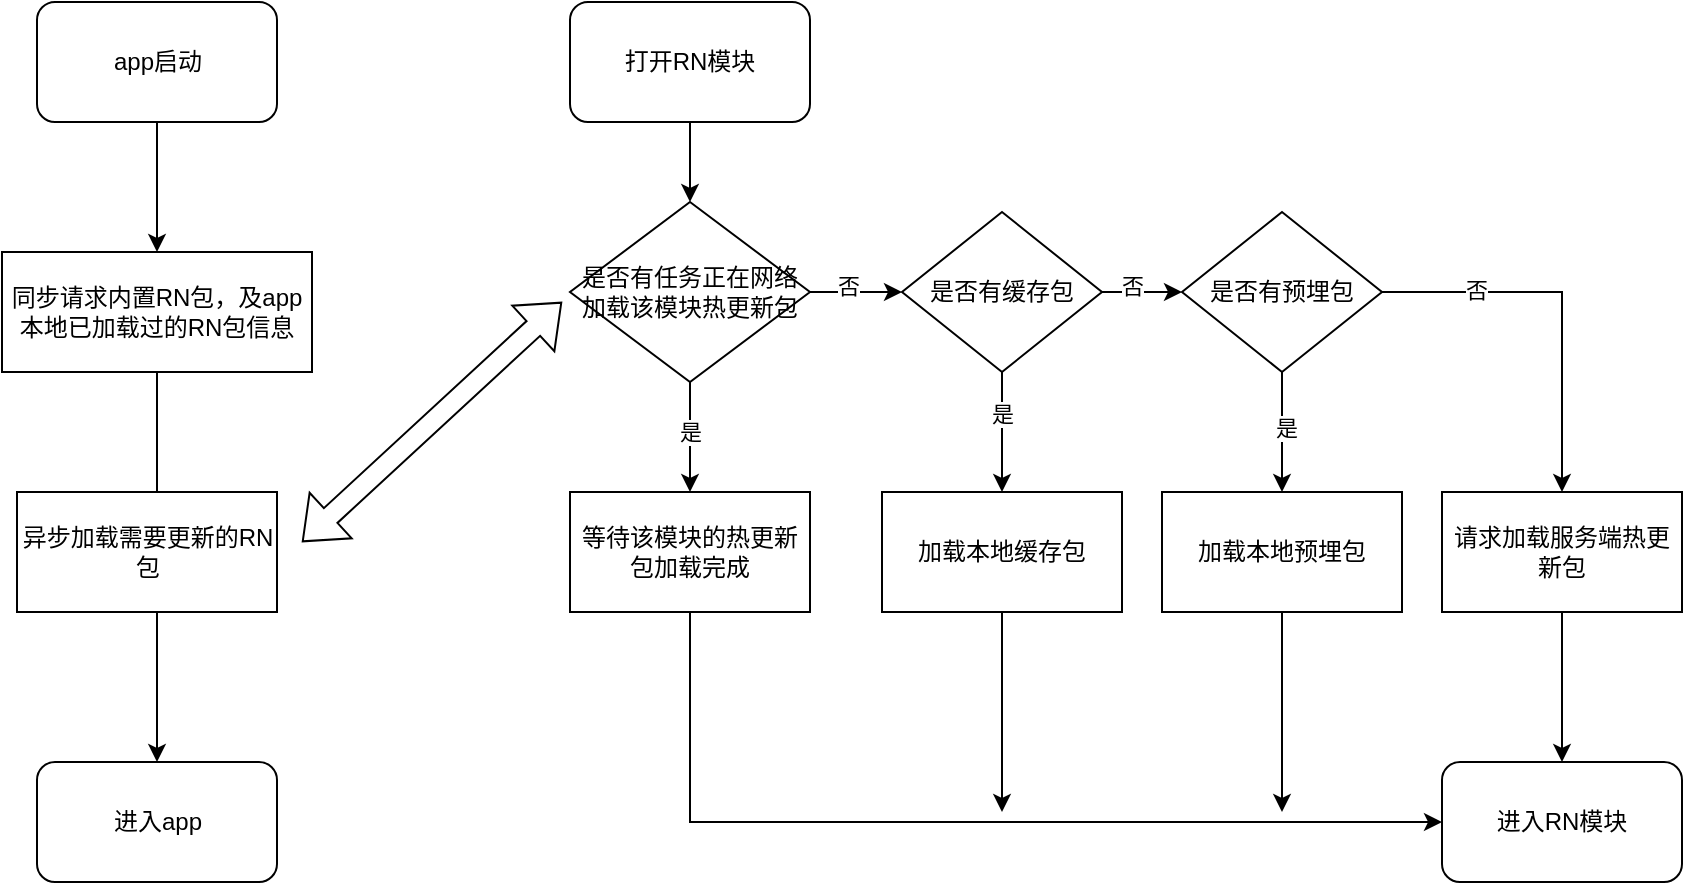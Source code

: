 <mxfile version="21.6.8" type="github">
  <diagram name="第 1 页" id="Vy661sJiAOnthBhCv2N-">
    <mxGraphModel dx="1455" dy="566" grid="1" gridSize="10" guides="1" tooltips="1" connect="1" arrows="1" fold="1" page="1" pageScale="1" pageWidth="827" pageHeight="1169" math="0" shadow="0">
      <root>
        <mxCell id="0" />
        <mxCell id="1" parent="0" />
        <mxCell id="Jw7HBQucGOs5gaASZuuN-6" value="" style="edgeStyle=orthogonalEdgeStyle;rounded=0;orthogonalLoop=1;jettySize=auto;html=1;" edge="1" parent="1" source="Jw7HBQucGOs5gaASZuuN-1" target="Jw7HBQucGOs5gaASZuuN-3">
          <mxGeometry relative="1" as="geometry" />
        </mxCell>
        <mxCell id="Jw7HBQucGOs5gaASZuuN-1" value="app启动" style="rounded=1;whiteSpace=wrap;html=1;" vertex="1" parent="1">
          <mxGeometry x="117.5" y="70" width="120" height="60" as="geometry" />
        </mxCell>
        <mxCell id="Jw7HBQucGOs5gaASZuuN-9" style="edgeStyle=orthogonalEdgeStyle;rounded=0;orthogonalLoop=1;jettySize=auto;html=1;entryX=0.5;entryY=0;entryDx=0;entryDy=0;" edge="1" parent="1" source="Jw7HBQucGOs5gaASZuuN-3" target="Jw7HBQucGOs5gaASZuuN-5">
          <mxGeometry relative="1" as="geometry" />
        </mxCell>
        <mxCell id="Jw7HBQucGOs5gaASZuuN-3" value="同步请求内置RN包，及app本地已加载过的RN包信息" style="rounded=0;whiteSpace=wrap;html=1;" vertex="1" parent="1">
          <mxGeometry x="100" y="195" width="155" height="60" as="geometry" />
        </mxCell>
        <mxCell id="Jw7HBQucGOs5gaASZuuN-4" value="异步加载需要更新的RN包" style="rounded=0;whiteSpace=wrap;html=1;" vertex="1" parent="1">
          <mxGeometry x="107.5" y="315" width="130" height="60" as="geometry" />
        </mxCell>
        <mxCell id="Jw7HBQucGOs5gaASZuuN-5" value="进入app" style="rounded=1;whiteSpace=wrap;html=1;" vertex="1" parent="1">
          <mxGeometry x="117.5" y="450" width="120" height="60" as="geometry" />
        </mxCell>
        <mxCell id="Jw7HBQucGOs5gaASZuuN-28" value="" style="edgeStyle=orthogonalEdgeStyle;rounded=0;orthogonalLoop=1;jettySize=auto;html=1;" edge="1" parent="1" source="Jw7HBQucGOs5gaASZuuN-11" target="Jw7HBQucGOs5gaASZuuN-25">
          <mxGeometry relative="1" as="geometry" />
        </mxCell>
        <mxCell id="Jw7HBQucGOs5gaASZuuN-11" value="打开RN模块" style="rounded=1;whiteSpace=wrap;html=1;" vertex="1" parent="1">
          <mxGeometry x="384" y="70" width="120" height="60" as="geometry" />
        </mxCell>
        <mxCell id="Jw7HBQucGOs5gaASZuuN-32" style="edgeStyle=orthogonalEdgeStyle;rounded=0;orthogonalLoop=1;jettySize=auto;html=1;entryX=0.5;entryY=0;entryDx=0;entryDy=0;" edge="1" parent="1" source="Jw7HBQucGOs5gaASZuuN-25" target="Jw7HBQucGOs5gaASZuuN-29">
          <mxGeometry relative="1" as="geometry" />
        </mxCell>
        <mxCell id="Jw7HBQucGOs5gaASZuuN-48" value="是" style="edgeLabel;html=1;align=center;verticalAlign=middle;resizable=0;points=[];" vertex="1" connectable="0" parent="Jw7HBQucGOs5gaASZuuN-32">
          <mxGeometry x="-0.109" relative="1" as="geometry">
            <mxPoint as="offset" />
          </mxGeometry>
        </mxCell>
        <mxCell id="Jw7HBQucGOs5gaASZuuN-35" value="" style="edgeStyle=orthogonalEdgeStyle;rounded=0;orthogonalLoop=1;jettySize=auto;html=1;" edge="1" parent="1" source="Jw7HBQucGOs5gaASZuuN-25" target="Jw7HBQucGOs5gaASZuuN-33">
          <mxGeometry relative="1" as="geometry" />
        </mxCell>
        <mxCell id="Jw7HBQucGOs5gaASZuuN-50" value="否" style="edgeLabel;html=1;align=center;verticalAlign=middle;resizable=0;points=[];" vertex="1" connectable="0" parent="Jw7HBQucGOs5gaASZuuN-35">
          <mxGeometry x="-0.185" y="3" relative="1" as="geometry">
            <mxPoint as="offset" />
          </mxGeometry>
        </mxCell>
        <mxCell id="Jw7HBQucGOs5gaASZuuN-25" value="是否有任务正在网络加载该模块热更新包" style="rhombus;whiteSpace=wrap;html=1;" vertex="1" parent="1">
          <mxGeometry x="384" y="170" width="120" height="90" as="geometry" />
        </mxCell>
        <mxCell id="Jw7HBQucGOs5gaASZuuN-60" style="edgeStyle=orthogonalEdgeStyle;rounded=0;orthogonalLoop=1;jettySize=auto;html=1;" edge="1" parent="1" source="Jw7HBQucGOs5gaASZuuN-29" target="Jw7HBQucGOs5gaASZuuN-30">
          <mxGeometry relative="1" as="geometry">
            <Array as="points">
              <mxPoint x="444" y="480" />
            </Array>
          </mxGeometry>
        </mxCell>
        <mxCell id="Jw7HBQucGOs5gaASZuuN-29" value="等待该模块的热更新包加载完成" style="rounded=0;whiteSpace=wrap;html=1;" vertex="1" parent="1">
          <mxGeometry x="384" y="315" width="120" height="60" as="geometry" />
        </mxCell>
        <mxCell id="Jw7HBQucGOs5gaASZuuN-30" value="进入RN模块" style="rounded=1;whiteSpace=wrap;html=1;" vertex="1" parent="1">
          <mxGeometry x="820" y="450" width="120" height="60" as="geometry" />
        </mxCell>
        <mxCell id="Jw7HBQucGOs5gaASZuuN-36" value="" style="edgeStyle=orthogonalEdgeStyle;rounded=0;orthogonalLoop=1;jettySize=auto;html=1;" edge="1" parent="1" source="Jw7HBQucGOs5gaASZuuN-33" target="Jw7HBQucGOs5gaASZuuN-34">
          <mxGeometry relative="1" as="geometry" />
        </mxCell>
        <mxCell id="Jw7HBQucGOs5gaASZuuN-51" value="否" style="edgeLabel;html=1;align=center;verticalAlign=middle;resizable=0;points=[];" vertex="1" connectable="0" parent="Jw7HBQucGOs5gaASZuuN-36">
          <mxGeometry x="-0.263" y="3" relative="1" as="geometry">
            <mxPoint as="offset" />
          </mxGeometry>
        </mxCell>
        <mxCell id="Jw7HBQucGOs5gaASZuuN-42" value="" style="edgeStyle=orthogonalEdgeStyle;rounded=0;orthogonalLoop=1;jettySize=auto;html=1;" edge="1" parent="1" source="Jw7HBQucGOs5gaASZuuN-33" target="Jw7HBQucGOs5gaASZuuN-38">
          <mxGeometry relative="1" as="geometry" />
        </mxCell>
        <mxCell id="Jw7HBQucGOs5gaASZuuN-54" value="是" style="edgeLabel;html=1;align=center;verticalAlign=middle;resizable=0;points=[];" vertex="1" connectable="0" parent="Jw7HBQucGOs5gaASZuuN-42">
          <mxGeometry x="-0.297" relative="1" as="geometry">
            <mxPoint as="offset" />
          </mxGeometry>
        </mxCell>
        <mxCell id="Jw7HBQucGOs5gaASZuuN-33" value="是否有缓存包" style="rhombus;whiteSpace=wrap;html=1;" vertex="1" parent="1">
          <mxGeometry x="550" y="175" width="100" height="80" as="geometry" />
        </mxCell>
        <mxCell id="Jw7HBQucGOs5gaASZuuN-41" style="edgeStyle=orthogonalEdgeStyle;rounded=0;orthogonalLoop=1;jettySize=auto;html=1;entryX=0.5;entryY=0;entryDx=0;entryDy=0;" edge="1" parent="1" source="Jw7HBQucGOs5gaASZuuN-34" target="Jw7HBQucGOs5gaASZuuN-40">
          <mxGeometry relative="1" as="geometry" />
        </mxCell>
        <mxCell id="Jw7HBQucGOs5gaASZuuN-52" value="否" style="edgeLabel;html=1;align=center;verticalAlign=middle;resizable=0;points=[];" vertex="1" connectable="0" parent="Jw7HBQucGOs5gaASZuuN-41">
          <mxGeometry x="-0.512" y="1" relative="1" as="geometry">
            <mxPoint as="offset" />
          </mxGeometry>
        </mxCell>
        <mxCell id="Jw7HBQucGOs5gaASZuuN-43" value="" style="edgeStyle=orthogonalEdgeStyle;rounded=0;orthogonalLoop=1;jettySize=auto;html=1;" edge="1" parent="1" source="Jw7HBQucGOs5gaASZuuN-34" target="Jw7HBQucGOs5gaASZuuN-39">
          <mxGeometry relative="1" as="geometry" />
        </mxCell>
        <mxCell id="Jw7HBQucGOs5gaASZuuN-53" value="是" style="edgeLabel;html=1;align=center;verticalAlign=middle;resizable=0;points=[];" vertex="1" connectable="0" parent="Jw7HBQucGOs5gaASZuuN-43">
          <mxGeometry x="-0.075" y="2" relative="1" as="geometry">
            <mxPoint as="offset" />
          </mxGeometry>
        </mxCell>
        <mxCell id="Jw7HBQucGOs5gaASZuuN-34" value="是否有预埋包" style="rhombus;whiteSpace=wrap;html=1;" vertex="1" parent="1">
          <mxGeometry x="690" y="175" width="100" height="80" as="geometry" />
        </mxCell>
        <mxCell id="Jw7HBQucGOs5gaASZuuN-47" style="edgeStyle=orthogonalEdgeStyle;rounded=0;orthogonalLoop=1;jettySize=auto;html=1;" edge="1" parent="1" source="Jw7HBQucGOs5gaASZuuN-38">
          <mxGeometry relative="1" as="geometry">
            <mxPoint x="600" y="475" as="targetPoint" />
          </mxGeometry>
        </mxCell>
        <mxCell id="Jw7HBQucGOs5gaASZuuN-38" value="加载本地缓存包" style="rounded=0;whiteSpace=wrap;html=1;" vertex="1" parent="1">
          <mxGeometry x="540" y="315" width="120" height="60" as="geometry" />
        </mxCell>
        <mxCell id="Jw7HBQucGOs5gaASZuuN-46" style="edgeStyle=orthogonalEdgeStyle;rounded=0;orthogonalLoop=1;jettySize=auto;html=1;" edge="1" parent="1" source="Jw7HBQucGOs5gaASZuuN-39">
          <mxGeometry relative="1" as="geometry">
            <mxPoint x="740" y="475" as="targetPoint" />
          </mxGeometry>
        </mxCell>
        <mxCell id="Jw7HBQucGOs5gaASZuuN-39" value="加载本地预埋包" style="rounded=0;whiteSpace=wrap;html=1;" vertex="1" parent="1">
          <mxGeometry x="680" y="315" width="120" height="60" as="geometry" />
        </mxCell>
        <mxCell id="Jw7HBQucGOs5gaASZuuN-59" value="" style="edgeStyle=orthogonalEdgeStyle;rounded=0;orthogonalLoop=1;jettySize=auto;html=1;" edge="1" parent="1" source="Jw7HBQucGOs5gaASZuuN-40" target="Jw7HBQucGOs5gaASZuuN-30">
          <mxGeometry relative="1" as="geometry" />
        </mxCell>
        <mxCell id="Jw7HBQucGOs5gaASZuuN-40" value="请求加载服务端热更新包" style="rounded=0;whiteSpace=wrap;html=1;" vertex="1" parent="1">
          <mxGeometry x="820" y="315" width="120" height="60" as="geometry" />
        </mxCell>
        <mxCell id="Jw7HBQucGOs5gaASZuuN-57" value="" style="shape=flexArrow;endArrow=classic;startArrow=classic;html=1;rounded=0;" edge="1" parent="1">
          <mxGeometry width="100" height="100" relative="1" as="geometry">
            <mxPoint x="250" y="340" as="sourcePoint" />
            <mxPoint x="380" y="220" as="targetPoint" />
          </mxGeometry>
        </mxCell>
      </root>
    </mxGraphModel>
  </diagram>
</mxfile>
